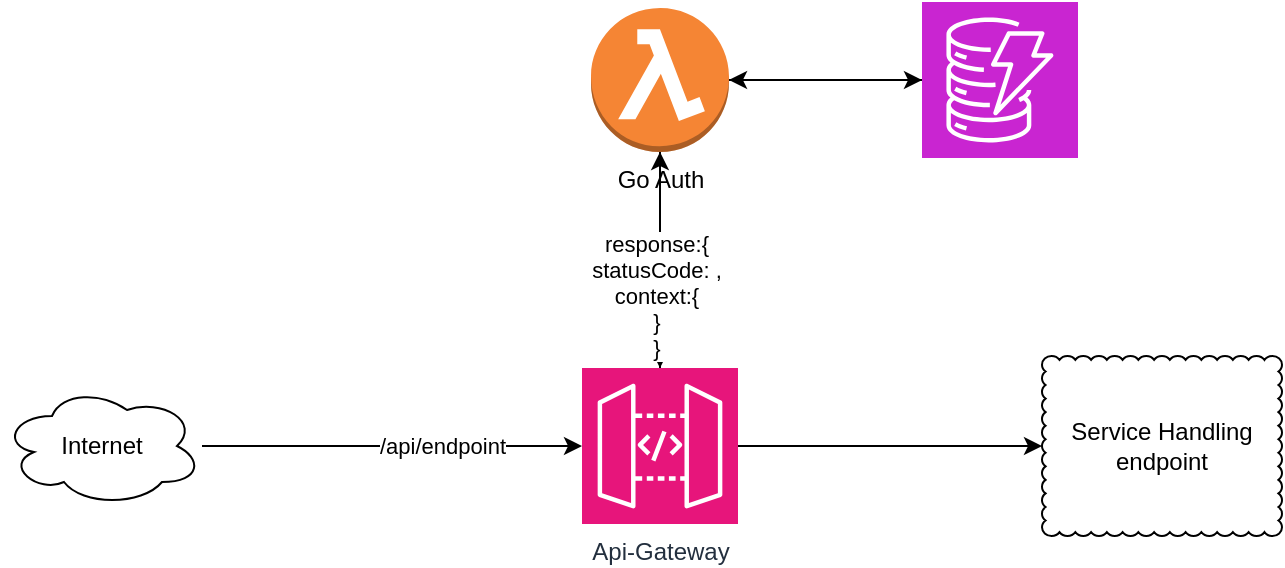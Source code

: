 <mxfile version="22.1.21" type="device" pages="2">
  <diagram name="overview" id="GET8UmxSIGGWrLy_cP3R">
    <mxGraphModel dx="1328" dy="1690" grid="1" gridSize="10" guides="1" tooltips="1" connect="1" arrows="1" fold="1" page="1" pageScale="1" pageWidth="850" pageHeight="1100" math="0" shadow="0">
      <root>
        <mxCell id="0" />
        <mxCell id="1" parent="0" />
        <mxCell id="bXV5zIZJ3tVgDScK4M3a-2" value="" style="group" vertex="1" connectable="0" parent="1">
          <mxGeometry x="50" width="640" height="264" as="geometry" />
        </mxCell>
        <mxCell id="c8XRi-1oRNuHquX3VU6I-2" style="edgeStyle=orthogonalEdgeStyle;rounded=0;orthogonalLoop=1;jettySize=auto;html=1;" edge="1" parent="bXV5zIZJ3tVgDScK4M3a-2" source="u7AJlidA8m8otaHBb1mP-8" target="c8XRi-1oRNuHquX3VU6I-1">
          <mxGeometry relative="1" as="geometry" />
        </mxCell>
        <mxCell id="u7AJlidA8m8otaHBb1mP-8" value="Go Auth" style="outlineConnect=0;dashed=0;verticalLabelPosition=bottom;verticalAlign=top;align=center;html=1;shape=mxgraph.aws3.lambda_function;fillColor=#F58534;gradientColor=none;" vertex="1" parent="bXV5zIZJ3tVgDScK4M3a-2">
          <mxGeometry x="294.5" width="69" height="72" as="geometry" />
        </mxCell>
        <mxCell id="bXV5zIZJ3tVgDScK4M3a-1" value="" style="group" vertex="1" connectable="0" parent="bXV5zIZJ3tVgDScK4M3a-2">
          <mxGeometry y="174" width="640" height="90" as="geometry" />
        </mxCell>
        <mxCell id="u7AJlidA8m8otaHBb1mP-2" value="Api-Gateway" style="sketch=0;points=[[0,0,0],[0.25,0,0],[0.5,0,0],[0.75,0,0],[1,0,0],[0,1,0],[0.25,1,0],[0.5,1,0],[0.75,1,0],[1,1,0],[0,0.25,0],[0,0.5,0],[0,0.75,0],[1,0.25,0],[1,0.5,0],[1,0.75,0]];outlineConnect=0;fontColor=#232F3E;fillColor=#E7157B;strokeColor=#ffffff;dashed=0;verticalLabelPosition=bottom;verticalAlign=top;align=center;html=1;fontSize=12;fontStyle=0;aspect=fixed;shape=mxgraph.aws4.resourceIcon;resIcon=mxgraph.aws4.api_gateway;" vertex="1" parent="bXV5zIZJ3tVgDScK4M3a-1">
          <mxGeometry x="290" y="6" width="78" height="78" as="geometry" />
        </mxCell>
        <mxCell id="u7AJlidA8m8otaHBb1mP-4" style="edgeStyle=orthogonalEdgeStyle;rounded=0;orthogonalLoop=1;jettySize=auto;html=1;" edge="1" parent="bXV5zIZJ3tVgDScK4M3a-1" source="u7AJlidA8m8otaHBb1mP-3" target="u7AJlidA8m8otaHBb1mP-2">
          <mxGeometry relative="1" as="geometry" />
        </mxCell>
        <mxCell id="u7AJlidA8m8otaHBb1mP-5" value="/api/endpoint" style="edgeLabel;html=1;align=center;verticalAlign=middle;resizable=0;points=[];" vertex="1" connectable="0" parent="u7AJlidA8m8otaHBb1mP-4">
          <mxGeometry x="0.263" relative="1" as="geometry">
            <mxPoint as="offset" />
          </mxGeometry>
        </mxCell>
        <mxCell id="u7AJlidA8m8otaHBb1mP-3" value="Internet" style="ellipse;shape=cloud;whiteSpace=wrap;html=1;align=center;" vertex="1" parent="bXV5zIZJ3tVgDScK4M3a-1">
          <mxGeometry y="15" width="100" height="60" as="geometry" />
        </mxCell>
        <mxCell id="u7AJlidA8m8otaHBb1mP-6" value="Service Handling endpoint" style="whiteSpace=wrap;html=1;shape=mxgraph.basic.cloud_rect" vertex="1" parent="bXV5zIZJ3tVgDScK4M3a-1">
          <mxGeometry x="520" width="120" height="90" as="geometry" />
        </mxCell>
        <mxCell id="u7AJlidA8m8otaHBb1mP-7" style="edgeStyle=orthogonalEdgeStyle;rounded=0;orthogonalLoop=1;jettySize=auto;html=1;" edge="1" parent="bXV5zIZJ3tVgDScK4M3a-1" source="u7AJlidA8m8otaHBb1mP-2" target="u7AJlidA8m8otaHBb1mP-6">
          <mxGeometry relative="1" as="geometry" />
        </mxCell>
        <mxCell id="u7AJlidA8m8otaHBb1mP-9" style="edgeStyle=orthogonalEdgeStyle;rounded=0;orthogonalLoop=1;jettySize=auto;html=1;" edge="1" parent="bXV5zIZJ3tVgDScK4M3a-2" source="u7AJlidA8m8otaHBb1mP-2" target="u7AJlidA8m8otaHBb1mP-8">
          <mxGeometry relative="1" as="geometry" />
        </mxCell>
        <mxCell id="u7AJlidA8m8otaHBb1mP-10" style="edgeStyle=orthogonalEdgeStyle;rounded=0;orthogonalLoop=1;jettySize=auto;html=1;" edge="1" parent="bXV5zIZJ3tVgDScK4M3a-2" source="u7AJlidA8m8otaHBb1mP-8" target="u7AJlidA8m8otaHBb1mP-2">
          <mxGeometry relative="1" as="geometry" />
        </mxCell>
        <mxCell id="u7AJlidA8m8otaHBb1mP-11" value="&lt;div&gt;response:{&lt;/div&gt;&lt;div&gt;statusCode: ,&lt;/div&gt;&lt;div&gt;context:{&lt;/div&gt;&lt;div&gt;}&lt;br&gt;&lt;/div&gt;&lt;div&gt;}&lt;br&gt;&lt;/div&gt;" style="edgeLabel;html=1;align=center;verticalAlign=middle;resizable=0;points=[];" vertex="1" connectable="0" parent="u7AJlidA8m8otaHBb1mP-10">
          <mxGeometry x="0.333" y="-2" relative="1" as="geometry">
            <mxPoint as="offset" />
          </mxGeometry>
        </mxCell>
        <mxCell id="c8XRi-1oRNuHquX3VU6I-1" value="" style="sketch=0;points=[[0,0,0],[0.25,0,0],[0.5,0,0],[0.75,0,0],[1,0,0],[0,1,0],[0.25,1,0],[0.5,1,0],[0.75,1,0],[1,1,0],[0,0.25,0],[0,0.5,0],[0,0.75,0],[1,0.25,0],[1,0.5,0],[1,0.75,0]];outlineConnect=0;fontColor=#232F3E;fillColor=#C925D1;strokeColor=#ffffff;dashed=0;verticalLabelPosition=bottom;verticalAlign=top;align=center;html=1;fontSize=12;fontStyle=0;aspect=fixed;shape=mxgraph.aws4.resourceIcon;resIcon=mxgraph.aws4.dynamodb;" vertex="1" parent="bXV5zIZJ3tVgDScK4M3a-2">
          <mxGeometry x="460" y="-3" width="78" height="78" as="geometry" />
        </mxCell>
        <mxCell id="c8XRi-1oRNuHquX3VU6I-3" style="edgeStyle=orthogonalEdgeStyle;rounded=0;orthogonalLoop=1;jettySize=auto;html=1;entryX=1;entryY=0.5;entryDx=0;entryDy=0;entryPerimeter=0;" edge="1" parent="bXV5zIZJ3tVgDScK4M3a-2" source="c8XRi-1oRNuHquX3VU6I-1" target="u7AJlidA8m8otaHBb1mP-8">
          <mxGeometry relative="1" as="geometry" />
        </mxCell>
      </root>
    </mxGraphModel>
  </diagram>
  <diagram id="QEmnEyoHEoWji_QvBDBT" name="Auth 401">
    <mxGraphModel dx="2178" dy="1690" grid="1" gridSize="10" guides="1" tooltips="1" connect="1" arrows="1" fold="1" page="1" pageScale="1" pageWidth="850" pageHeight="1100" math="0" shadow="0">
      <root>
        <mxCell id="0" />
        <mxCell id="1" parent="0" />
        <mxCell id="6N4GKQXyynScPxJoTJOr-4" value="" style="rounded=1;whiteSpace=wrap;html=1;" vertex="1" parent="1">
          <mxGeometry x="200" y="170" width="520" height="310" as="geometry" />
        </mxCell>
        <mxCell id="6N4GKQXyynScPxJoTJOr-14" style="edgeStyle=orthogonalEdgeStyle;rounded=0;orthogonalLoop=1;jettySize=auto;html=1;" edge="1" parent="1" source="6N4GKQXyynScPxJoTJOr-2" target="6N4GKQXyynScPxJoTJOr-13">
          <mxGeometry relative="1" as="geometry">
            <Array as="points">
              <mxPoint x="619" y="66" />
            </Array>
          </mxGeometry>
        </mxCell>
        <mxCell id="6N4GKQXyynScPxJoTJOr-15" value="&lt;div&gt;statusCode:&lt;/div&gt;&lt;div&gt;context&lt;br&gt;&lt;/div&gt;" style="edgeLabel;html=1;align=center;verticalAlign=middle;resizable=0;points=[];" vertex="1" connectable="0" parent="6N4GKQXyynScPxJoTJOr-14">
          <mxGeometry x="0.159" y="-1" relative="1" as="geometry">
            <mxPoint as="offset" />
          </mxGeometry>
        </mxCell>
        <mxCell id="wtmkTjRzIlzetdW1KhO2-3" style="edgeStyle=orthogonalEdgeStyle;rounded=0;orthogonalLoop=1;jettySize=auto;html=1;" edge="1" parent="1" source="6N4GKQXyynScPxJoTJOr-2" target="wtmkTjRzIlzetdW1KhO2-2">
          <mxGeometry relative="1" as="geometry" />
        </mxCell>
        <mxCell id="wtmkTjRzIlzetdW1KhO2-4" value="Username" style="edgeLabel;html=1;align=center;verticalAlign=middle;resizable=0;points=[];" vertex="1" connectable="0" parent="wtmkTjRzIlzetdW1KhO2-3">
          <mxGeometry x="0.073" y="1" relative="1" as="geometry">
            <mxPoint x="1" as="offset" />
          </mxGeometry>
        </mxCell>
        <mxCell id="6N4GKQXyynScPxJoTJOr-2" value="Authorizer" style="outlineConnect=0;dashed=0;verticalLabelPosition=bottom;verticalAlign=top;align=center;html=1;shape=mxgraph.aws3.lambda_function;fillColor=#F58534;gradientColor=none;" vertex="1" parent="1">
          <mxGeometry x="490" y="30" width="69" height="72" as="geometry" />
        </mxCell>
        <mxCell id="6N4GKQXyynScPxJoTJOr-3" value="" style="sketch=0;points=[[0,0,0],[0.25,0,0],[0.5,0,0],[0.75,0,0],[1,0,0],[0,1,0],[0.25,1,0],[0.5,1,0],[0.75,1,0],[1,1,0],[0,0.25,0],[0,0.5,0],[0,0.75,0],[1,0.25,0],[1,0.5,0],[1,0.75,0]];outlineConnect=0;fontColor=#232F3E;fillColor=#E7157B;strokeColor=#ffffff;dashed=0;verticalLabelPosition=bottom;verticalAlign=top;align=center;html=1;fontSize=12;fontStyle=0;aspect=fixed;shape=mxgraph.aws4.resourceIcon;resIcon=mxgraph.aws4.api_gateway;" vertex="1" parent="1">
          <mxGeometry x="200" y="130" width="78" height="78" as="geometry" />
        </mxCell>
        <mxCell id="6N4GKQXyynScPxJoTJOr-5" value="Internet" style="ellipse;shape=cloud;whiteSpace=wrap;html=1;" vertex="1" parent="1">
          <mxGeometry x="-80" y="270" width="120" height="80" as="geometry" />
        </mxCell>
        <mxCell id="6N4GKQXyynScPxJoTJOr-6" style="edgeStyle=orthogonalEdgeStyle;rounded=0;orthogonalLoop=1;jettySize=auto;html=1;entryX=0.058;entryY=0.556;entryDx=0;entryDy=0;entryPerimeter=0;" edge="1" parent="1" source="6N4GKQXyynScPxJoTJOr-5" target="6N4GKQXyynScPxJoTJOr-8">
          <mxGeometry relative="1" as="geometry">
            <mxPoint x="240" y="309" as="targetPoint" />
          </mxGeometry>
        </mxCell>
        <mxCell id="6N4GKQXyynScPxJoTJOr-7" value="/api/endpoint" style="edgeLabel;html=1;align=center;verticalAlign=middle;resizable=0;points=[];" vertex="1" connectable="0" parent="6N4GKQXyynScPxJoTJOr-6">
          <mxGeometry x="0.093" y="-2" relative="1" as="geometry">
            <mxPoint as="offset" />
          </mxGeometry>
        </mxCell>
        <mxCell id="6N4GKQXyynScPxJoTJOr-10" style="edgeStyle=orthogonalEdgeStyle;rounded=0;orthogonalLoop=1;jettySize=auto;html=1;" edge="1" parent="1" source="6N4GKQXyynScPxJoTJOr-8" target="6N4GKQXyynScPxJoTJOr-9">
          <mxGeometry relative="1" as="geometry" />
        </mxCell>
        <mxCell id="6N4GKQXyynScPxJoTJOr-8" value="&lt;div&gt;Matches Endpoint with existing patterns&lt;br&gt;&lt;/div&gt;" style="whiteSpace=wrap;html=1;shape=mxgraph.basic.cloud_rect" vertex="1" parent="1">
          <mxGeometry x="240" y="220" width="120" height="90" as="geometry" />
        </mxCell>
        <mxCell id="6N4GKQXyynScPxJoTJOr-9" value="Call Authorizer if Authorizer is attached" style="whiteSpace=wrap;html=1;shape=mxgraph.basic.cloud_rect" vertex="1" parent="1">
          <mxGeometry x="400" y="220" width="120" height="90" as="geometry" />
        </mxCell>
        <mxCell id="6N4GKQXyynScPxJoTJOr-11" style="edgeStyle=orthogonalEdgeStyle;rounded=0;orthogonalLoop=1;jettySize=auto;html=1;entryX=0;entryY=0.5;entryDx=0;entryDy=0;entryPerimeter=0;" edge="1" parent="1" source="6N4GKQXyynScPxJoTJOr-9" target="6N4GKQXyynScPxJoTJOr-2">
          <mxGeometry relative="1" as="geometry" />
        </mxCell>
        <mxCell id="6N4GKQXyynScPxJoTJOr-12" value="payload" style="edgeLabel;html=1;align=center;verticalAlign=middle;resizable=0;points=[];" vertex="1" connectable="0" parent="6N4GKQXyynScPxJoTJOr-11">
          <mxGeometry x="0.065" y="-3" relative="1" as="geometry">
            <mxPoint as="offset" />
          </mxGeometry>
        </mxCell>
        <mxCell id="6N4GKQXyynScPxJoTJOr-21" style="edgeStyle=orthogonalEdgeStyle;rounded=0;orthogonalLoop=1;jettySize=auto;html=1;" edge="1" parent="1" source="6N4GKQXyynScPxJoTJOr-13" target="6N4GKQXyynScPxJoTJOr-20">
          <mxGeometry relative="1" as="geometry" />
        </mxCell>
        <mxCell id="6N4GKQXyynScPxJoTJOr-22" value="&lt;div&gt;payload&lt;/div&gt;&lt;div&gt;context&lt;br&gt;&lt;/div&gt;" style="edgeLabel;html=1;align=center;verticalAlign=middle;resizable=0;points=[];" vertex="1" connectable="0" parent="6N4GKQXyynScPxJoTJOr-21">
          <mxGeometry x="0.175" y="5" relative="1" as="geometry">
            <mxPoint as="offset" />
          </mxGeometry>
        </mxCell>
        <mxCell id="6N4GKQXyynScPxJoTJOr-13" value="&lt;div&gt;if statusCode~=2xx&lt;/div&gt;&lt;div&gt;and isAuthorized=true&lt;/div&gt;&lt;div&gt;&lt;br&gt;&lt;/div&gt;" style="whiteSpace=wrap;html=1;shape=mxgraph.basic.cloud_rect" vertex="1" parent="1">
          <mxGeometry x="559" y="220" width="120" height="90" as="geometry" />
        </mxCell>
        <mxCell id="6N4GKQXyynScPxJoTJOr-16" style="edgeStyle=orthogonalEdgeStyle;rounded=0;orthogonalLoop=1;jettySize=auto;html=1;entryX=0.6;entryY=1.038;entryDx=0;entryDy=0;entryPerimeter=0;" edge="1" parent="1" source="6N4GKQXyynScPxJoTJOr-13" target="6N4GKQXyynScPxJoTJOr-5">
          <mxGeometry relative="1" as="geometry">
            <Array as="points">
              <mxPoint x="619" y="353" />
            </Array>
          </mxGeometry>
        </mxCell>
        <mxCell id="6N4GKQXyynScPxJoTJOr-17" value="401" style="edgeLabel;html=1;align=center;verticalAlign=middle;resizable=0;points=[];" vertex="1" connectable="0" parent="6N4GKQXyynScPxJoTJOr-16">
          <mxGeometry x="-0.298" y="4" relative="1" as="geometry">
            <mxPoint as="offset" />
          </mxGeometry>
        </mxCell>
        <mxCell id="6N4GKQXyynScPxJoTJOr-18" style="edgeStyle=orthogonalEdgeStyle;rounded=0;orthogonalLoop=1;jettySize=auto;html=1;entryX=0.4;entryY=0.1;entryDx=0;entryDy=0;entryPerimeter=0;" edge="1" parent="1" source="6N4GKQXyynScPxJoTJOr-8" target="6N4GKQXyynScPxJoTJOr-5">
          <mxGeometry relative="1" as="geometry">
            <Array as="points">
              <mxPoint x="-32" y="220" />
            </Array>
          </mxGeometry>
        </mxCell>
        <mxCell id="6N4GKQXyynScPxJoTJOr-19" value="404" style="edgeLabel;html=1;align=center;verticalAlign=middle;resizable=0;points=[];" vertex="1" connectable="0" parent="6N4GKQXyynScPxJoTJOr-18">
          <mxGeometry x="0.067" relative="1" as="geometry">
            <mxPoint as="offset" />
          </mxGeometry>
        </mxCell>
        <mxCell id="6N4GKQXyynScPxJoTJOr-20" value="Integration" style="rounded=0;whiteSpace=wrap;html=1;" vertex="1" parent="1">
          <mxGeometry x="900" y="295" width="120" height="60" as="geometry" />
        </mxCell>
        <mxCell id="6N4GKQXyynScPxJoTJOr-24" value="Proxy" style="whiteSpace=wrap;html=1;shape=mxgraph.basic.cloud_rect" vertex="1" parent="1">
          <mxGeometry x="410" y="380" width="120" height="90" as="geometry" />
        </mxCell>
        <mxCell id="6N4GKQXyynScPxJoTJOr-25" style="edgeStyle=orthogonalEdgeStyle;rounded=0;orthogonalLoop=1;jettySize=auto;html=1;entryX=1.008;entryY=0.589;entryDx=0;entryDy=0;entryPerimeter=0;" edge="1" parent="1" source="6N4GKQXyynScPxJoTJOr-20" target="6N4GKQXyynScPxJoTJOr-24">
          <mxGeometry relative="1" as="geometry">
            <Array as="points">
              <mxPoint x="960" y="430" />
              <mxPoint x="715" y="430" />
              <mxPoint x="715" y="433" />
            </Array>
          </mxGeometry>
        </mxCell>
        <mxCell id="6N4GKQXyynScPxJoTJOr-28" value="&lt;div&gt;statusCode: s&lt;/div&gt;&lt;div&gt;body: b&lt;br&gt;&lt;/div&gt;" style="edgeLabel;html=1;align=center;verticalAlign=middle;resizable=0;points=[];" vertex="1" connectable="0" parent="6N4GKQXyynScPxJoTJOr-25">
          <mxGeometry x="0.589" y="3" relative="1" as="geometry">
            <mxPoint as="offset" />
          </mxGeometry>
        </mxCell>
        <mxCell id="6N4GKQXyynScPxJoTJOr-26" style="edgeStyle=orthogonalEdgeStyle;rounded=0;orthogonalLoop=1;jettySize=auto;html=1;entryX=0.392;entryY=0.963;entryDx=0;entryDy=0;entryPerimeter=0;" edge="1" parent="1" source="6N4GKQXyynScPxJoTJOr-24" target="6N4GKQXyynScPxJoTJOr-5">
          <mxGeometry relative="1" as="geometry" />
        </mxCell>
        <mxCell id="6N4GKQXyynScPxJoTJOr-27" value="&lt;div&gt;statusCode: s&lt;/div&gt;&lt;div&gt;body: b&lt;br&gt;&lt;/div&gt;" style="edgeLabel;html=1;align=center;verticalAlign=middle;resizable=0;points=[];" vertex="1" connectable="0" parent="6N4GKQXyynScPxJoTJOr-26">
          <mxGeometry x="0.079" y="-1" relative="1" as="geometry">
            <mxPoint as="offset" />
          </mxGeometry>
        </mxCell>
        <mxCell id="wtmkTjRzIlzetdW1KhO2-5" style="edgeStyle=orthogonalEdgeStyle;rounded=0;orthogonalLoop=1;jettySize=auto;html=1;" edge="1" parent="1" source="wtmkTjRzIlzetdW1KhO2-2" target="6N4GKQXyynScPxJoTJOr-2">
          <mxGeometry relative="1" as="geometry">
            <Array as="points">
              <mxPoint x="410" y="-91" />
              <mxPoint x="410" y="40" />
            </Array>
          </mxGeometry>
        </mxCell>
        <mxCell id="wtmkTjRzIlzetdW1KhO2-6" value="&lt;div&gt;username&lt;/div&gt;&lt;div&gt;password&lt;/div&gt;&lt;div&gt;other details&lt;br&gt;&lt;/div&gt;" style="edgeLabel;html=1;align=center;verticalAlign=middle;resizable=0;points=[];" vertex="1" connectable="0" parent="wtmkTjRzIlzetdW1KhO2-5">
          <mxGeometry x="-0.257" relative="1" as="geometry">
            <mxPoint as="offset" />
          </mxGeometry>
        </mxCell>
        <mxCell id="wtmkTjRzIlzetdW1KhO2-2" value="" style="sketch=0;points=[[0,0,0],[0.25,0,0],[0.5,0,0],[0.75,0,0],[1,0,0],[0,1,0],[0.25,1,0],[0.5,1,0],[0.75,1,0],[1,1,0],[0,0.25,0],[0,0.5,0],[0,0.75,0],[1,0.25,0],[1,0.5,0],[1,0.75,0]];outlineConnect=0;fontColor=#232F3E;fillColor=#C925D1;strokeColor=#ffffff;dashed=0;verticalLabelPosition=bottom;verticalAlign=top;align=center;html=1;fontSize=12;fontStyle=0;aspect=fixed;shape=mxgraph.aws4.resourceIcon;resIcon=mxgraph.aws4.dynamodb;" vertex="1" parent="1">
          <mxGeometry x="485.5" y="-130" width="78" height="78" as="geometry" />
        </mxCell>
      </root>
    </mxGraphModel>
  </diagram>
</mxfile>
